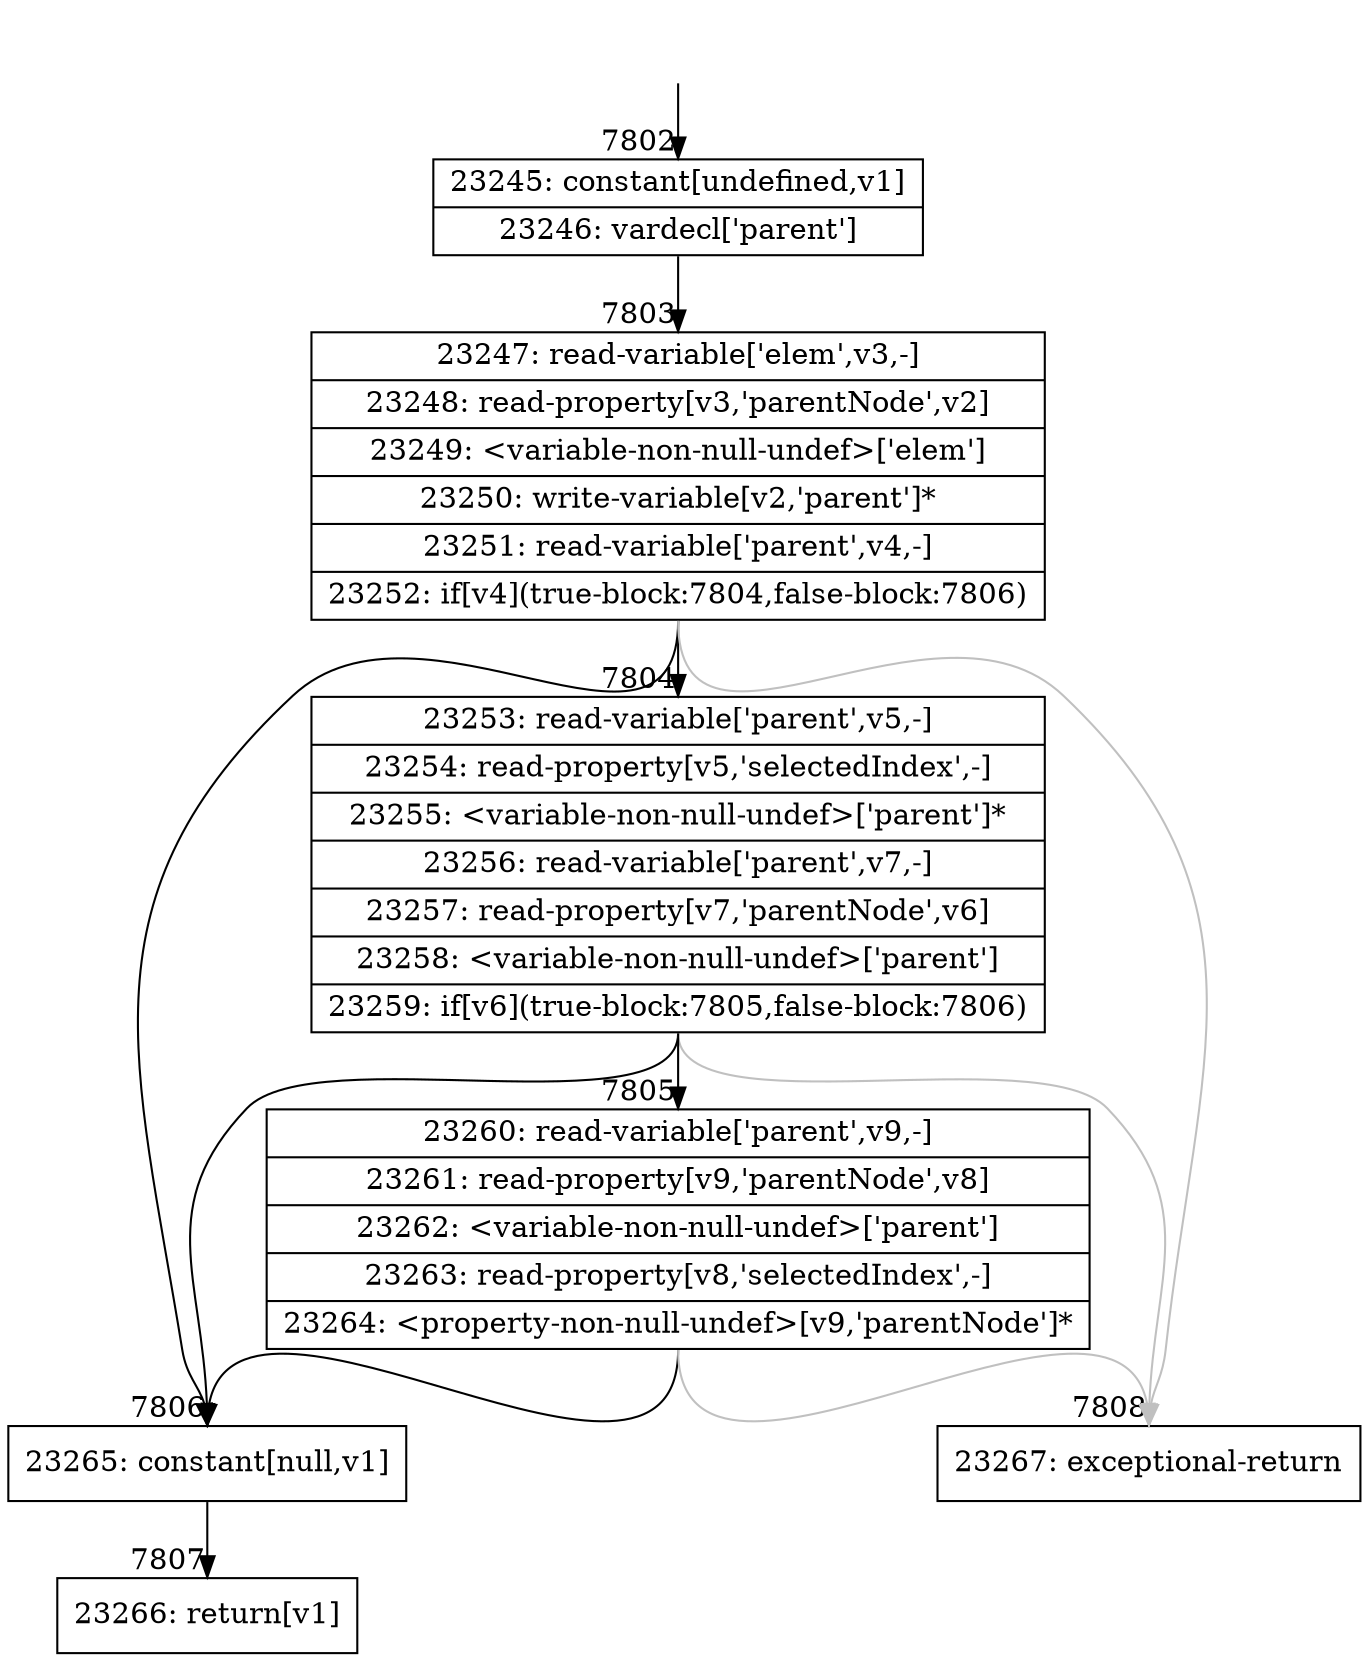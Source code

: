 digraph {
rankdir="TD"
BB_entry485[shape=none,label=""];
BB_entry485 -> BB7802 [tailport=s, headport=n, headlabel="    7802"]
BB7802 [shape=record label="{23245: constant[undefined,v1]|23246: vardecl['parent']}" ] 
BB7802 -> BB7803 [tailport=s, headport=n, headlabel="      7803"]
BB7803 [shape=record label="{23247: read-variable['elem',v3,-]|23248: read-property[v3,'parentNode',v2]|23249: \<variable-non-null-undef\>['elem']|23250: write-variable[v2,'parent']*|23251: read-variable['parent',v4,-]|23252: if[v4](true-block:7804,false-block:7806)}" ] 
BB7803 -> BB7804 [tailport=s, headport=n, headlabel="      7804"]
BB7803 -> BB7806 [tailport=s, headport=n, headlabel="      7806"]
BB7803 -> BB7808 [tailport=s, headport=n, color=gray, headlabel="      7808"]
BB7804 [shape=record label="{23253: read-variable['parent',v5,-]|23254: read-property[v5,'selectedIndex',-]|23255: \<variable-non-null-undef\>['parent']*|23256: read-variable['parent',v7,-]|23257: read-property[v7,'parentNode',v6]|23258: \<variable-non-null-undef\>['parent']|23259: if[v6](true-block:7805,false-block:7806)}" ] 
BB7804 -> BB7805 [tailport=s, headport=n, headlabel="      7805"]
BB7804 -> BB7806 [tailport=s, headport=n]
BB7804 -> BB7808 [tailport=s, headport=n, color=gray]
BB7805 [shape=record label="{23260: read-variable['parent',v9,-]|23261: read-property[v9,'parentNode',v8]|23262: \<variable-non-null-undef\>['parent']|23263: read-property[v8,'selectedIndex',-]|23264: \<property-non-null-undef\>[v9,'parentNode']*}" ] 
BB7805 -> BB7806 [tailport=s, headport=n]
BB7805 -> BB7808 [tailport=s, headport=n, color=gray]
BB7806 [shape=record label="{23265: constant[null,v1]}" ] 
BB7806 -> BB7807 [tailport=s, headport=n, headlabel="      7807"]
BB7807 [shape=record label="{23266: return[v1]}" ] 
BB7808 [shape=record label="{23267: exceptional-return}" ] 
}

